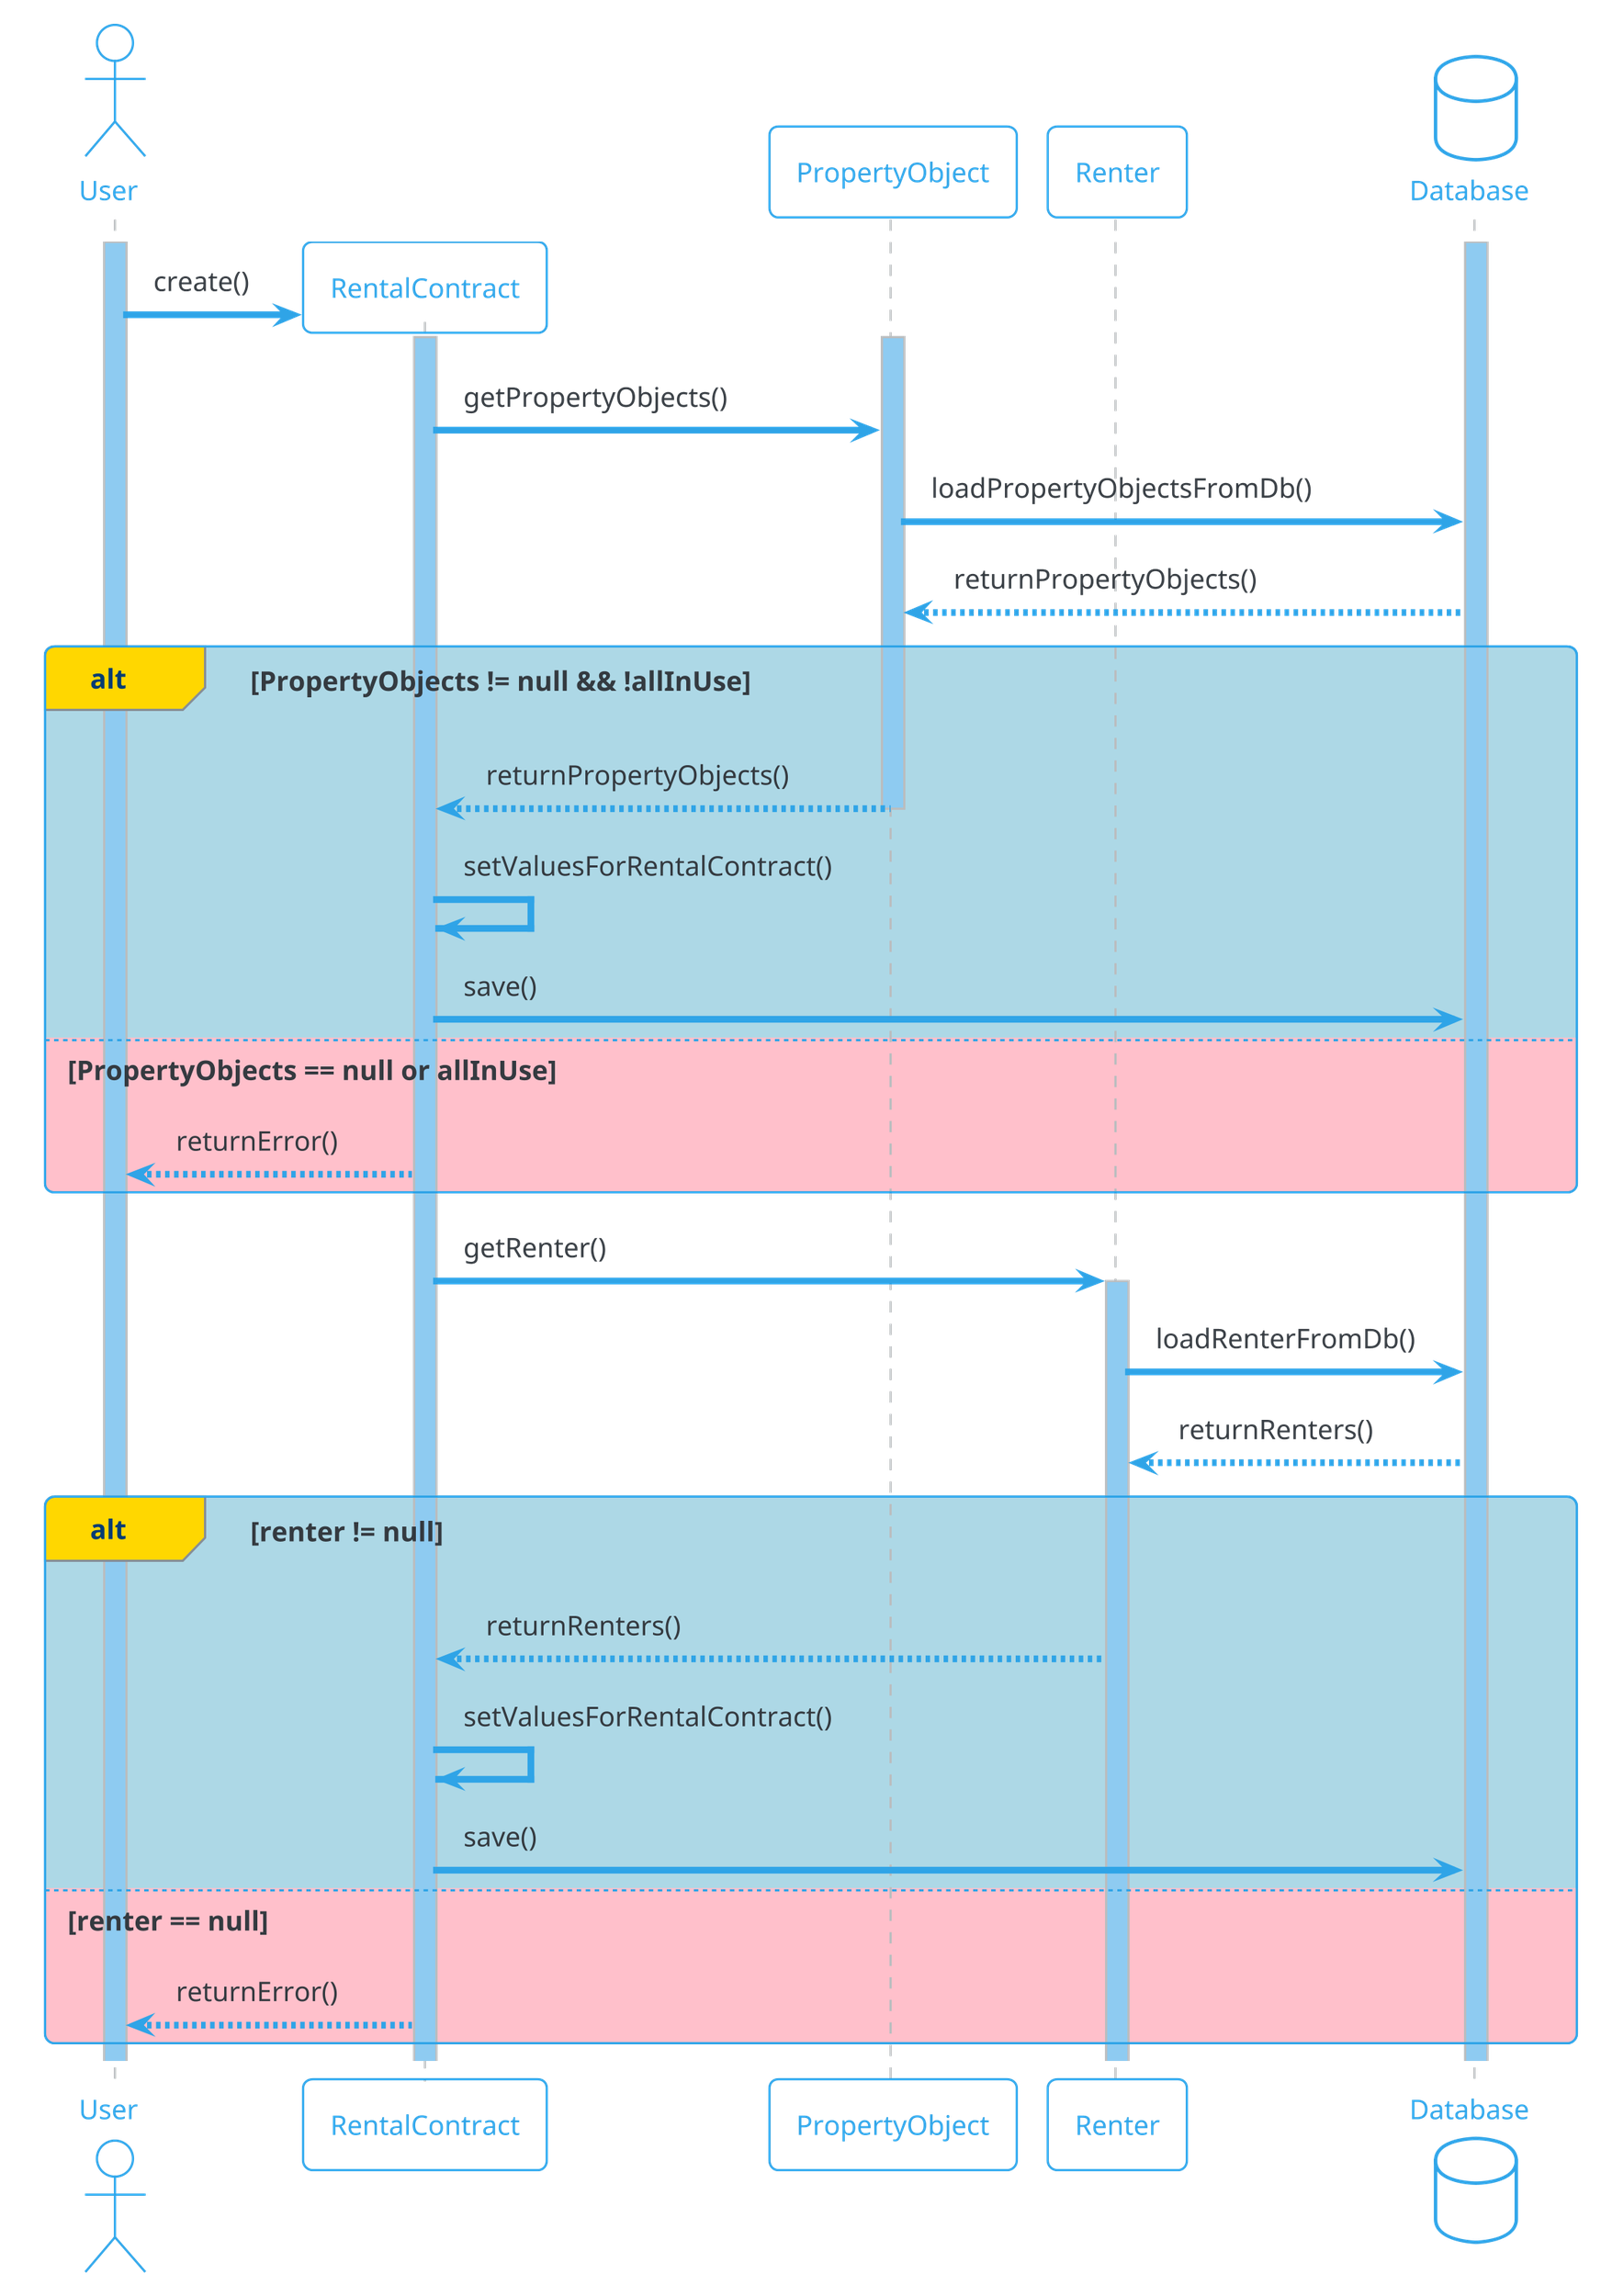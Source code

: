@startuml mietvertrag
!theme cerulean-outline
skinparam sequence {
LifeLineBackgroundColor #8ECBF1
ParticipantPadding 2
}
skinparam dpi 300

actor User as user
activate user
participant RentalContract as rc
participant PropertyObject as probj
participant Renter as re
database Database as db
activate db
create rc
user -> rc ++ : create()
activate probj
rc -> probj : getPropertyObjects()
probj -> db : loadPropertyObjectsFromDb()
db --> probj : returnPropertyObjects()
alt#Gold #LightBlue PropertyObjects != null && !allInUse
  probj --> rc : returnPropertyObjects()
deactivate probj
  rc -> rc : setValuesForRentalContract()
  rc -> db : save()
else #Pink PropertyObjects == null or allInUse
  rc --> user : returnError()
end

rc -> re : getRenter()
activate re
re -> db : loadRenterFromDb()
db--> re : returnRenters()
alt#Gold #LightBlue renter != null
  re --> rc : returnRenters()
  rc -> rc : setValuesForRentalContract()
  rc -> db : save()
else #Pink renter == null
  rc --> user : returnError()
end
@enduml